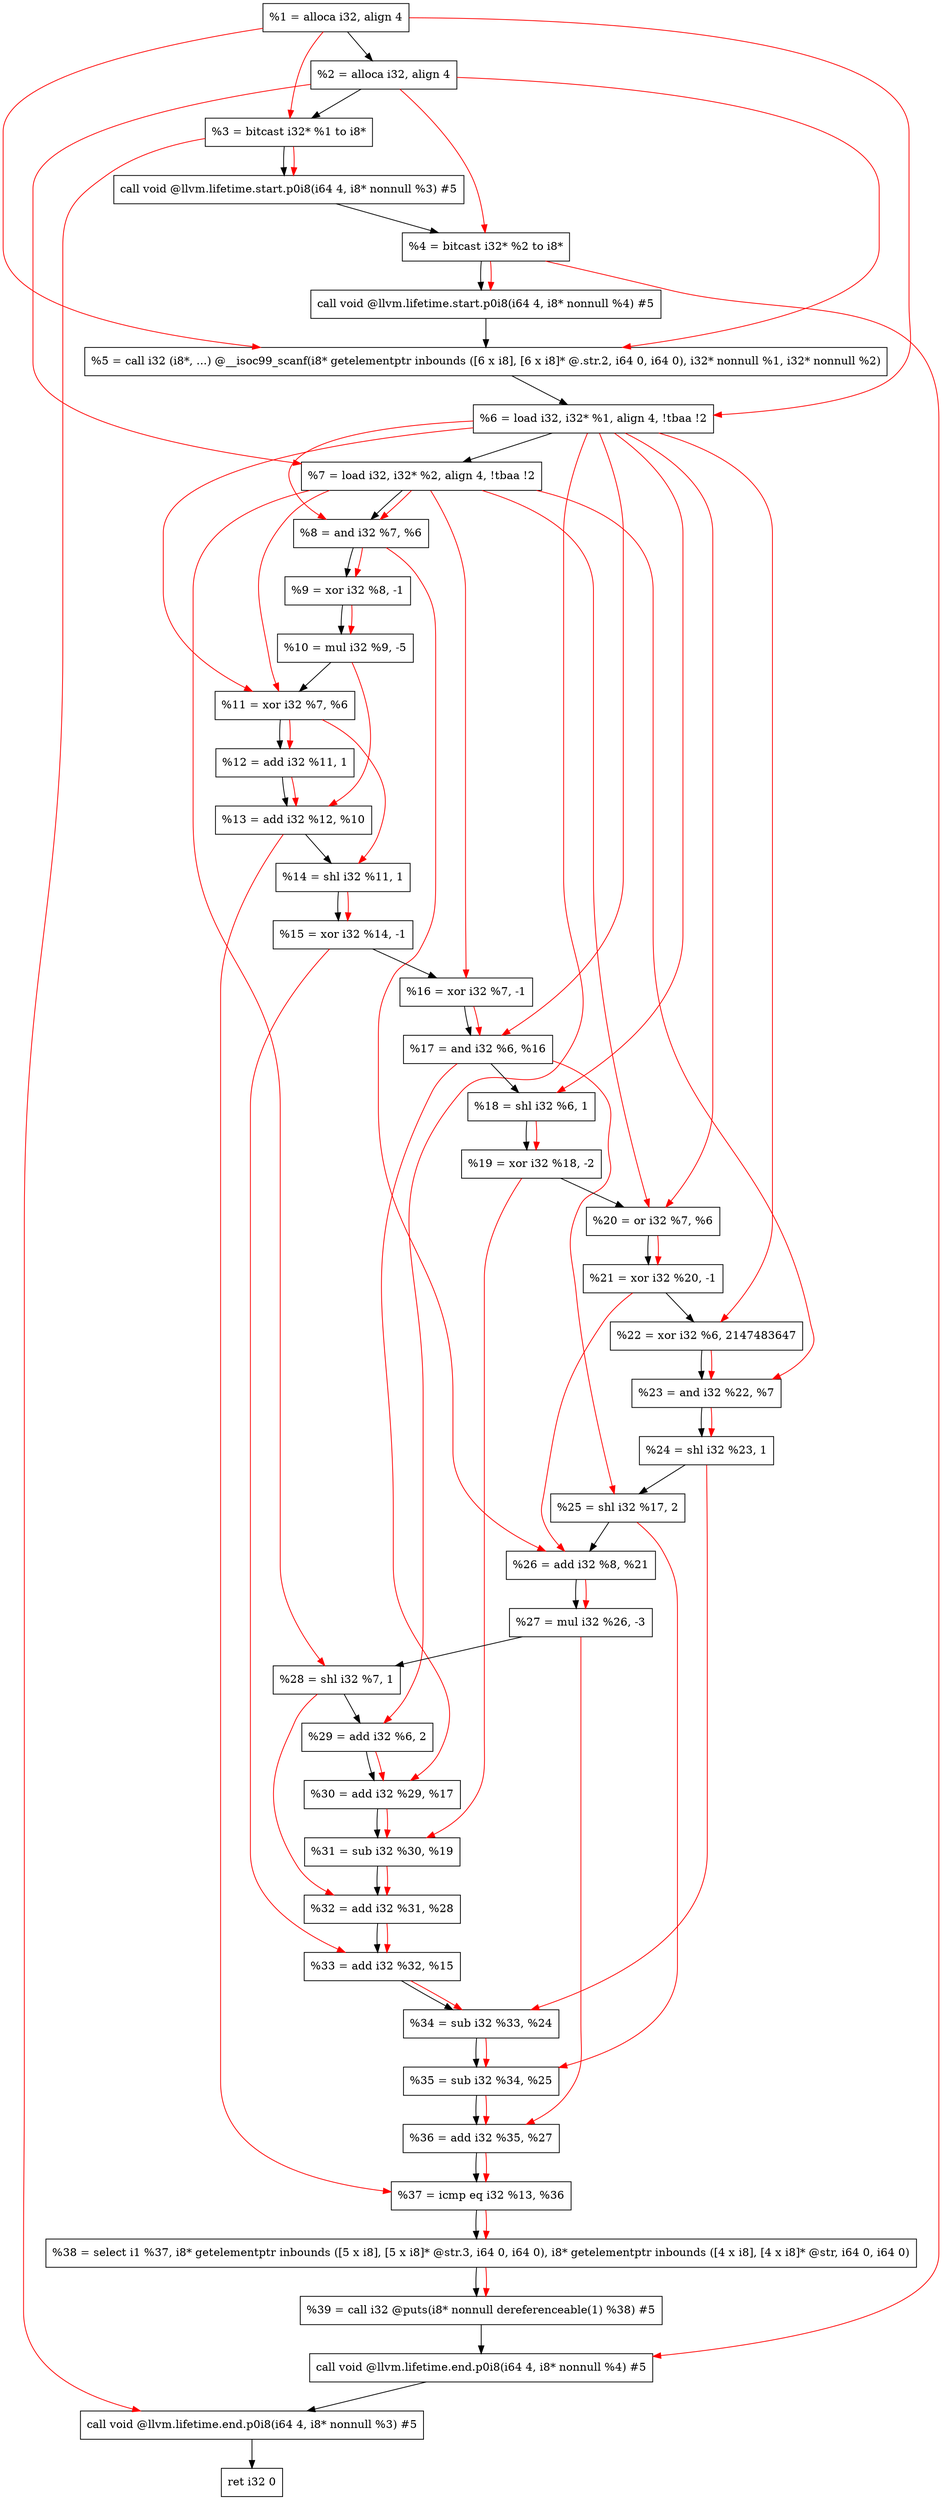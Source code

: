digraph "DFG for'main' function" {
	Node0x17613e8[shape=record, label="  %1 = alloca i32, align 4"];
	Node0x1761468[shape=record, label="  %2 = alloca i32, align 4"];
	Node0x17614f8[shape=record, label="  %3 = bitcast i32* %1 to i8*"];
	Node0x1761958[shape=record, label="  call void @llvm.lifetime.start.p0i8(i64 4, i8* nonnull %3) #5"];
	Node0x1761a38[shape=record, label="  %4 = bitcast i32* %2 to i8*"];
	Node0x1761b58[shape=record, label="  call void @llvm.lifetime.start.p0i8(i64 4, i8* nonnull %4) #5"];
	Node0x1761d90[shape=record, label="  %5 = call i32 (i8*, ...) @__isoc99_scanf(i8* getelementptr inbounds ([6 x i8], [6 x i8]* @.str.2, i64 0, i64 0), i32* nonnull %1, i32* nonnull %2)"];
	Node0x1761e48[shape=record, label="  %6 = load i32, i32* %1, align 4, !tbaa !2"];
	Node0x1762db8[shape=record, label="  %7 = load i32, i32* %2, align 4, !tbaa !2"];
	Node0x1763440[shape=record, label="  %8 = and i32 %7, %6"];
	Node0x17634b0[shape=record, label="  %9 = xor i32 %8, -1"];
	Node0x1763520[shape=record, label="  %10 = mul i32 %9, -5"];
	Node0x1763590[shape=record, label="  %11 = xor i32 %7, %6"];
	Node0x1763600[shape=record, label="  %12 = add i32 %11, 1"];
	Node0x1763670[shape=record, label="  %13 = add i32 %12, %10"];
	Node0x17636e0[shape=record, label="  %14 = shl i32 %11, 1"];
	Node0x1763750[shape=record, label="  %15 = xor i32 %14, -1"];
	Node0x17637c0[shape=record, label="  %16 = xor i32 %7, -1"];
	Node0x1763830[shape=record, label="  %17 = and i32 %6, %16"];
	Node0x17638a0[shape=record, label="  %18 = shl i32 %6, 1"];
	Node0x1763910[shape=record, label="  %19 = xor i32 %18, -2"];
	Node0x1763980[shape=record, label="  %20 = or i32 %7, %6"];
	Node0x17639f0[shape=record, label="  %21 = xor i32 %20, -1"];
	Node0x1763a60[shape=record, label="  %22 = xor i32 %6, 2147483647"];
	Node0x1763ad0[shape=record, label="  %23 = and i32 %22, %7"];
	Node0x1763b40[shape=record, label="  %24 = shl i32 %23, 1"];
	Node0x1763bb0[shape=record, label="  %25 = shl i32 %17, 2"];
	Node0x1763c20[shape=record, label="  %26 = add i32 %8, %21"];
	Node0x1763c90[shape=record, label="  %27 = mul i32 %26, -3"];
	Node0x1763d00[shape=record, label="  %28 = shl i32 %7, 1"];
	Node0x1763d70[shape=record, label="  %29 = add i32 %6, 2"];
	Node0x1763de0[shape=record, label="  %30 = add i32 %29, %17"];
	Node0x1763e50[shape=record, label="  %31 = sub i32 %30, %19"];
	Node0x1763ec0[shape=record, label="  %32 = add i32 %31, %28"];
	Node0x1763f30[shape=record, label="  %33 = add i32 %32, %15"];
	Node0x1763fa0[shape=record, label="  %34 = sub i32 %33, %24"];
	Node0x1764010[shape=record, label="  %35 = sub i32 %34, %25"];
	Node0x1764080[shape=record, label="  %36 = add i32 %35, %27"];
	Node0x17640f0[shape=record, label="  %37 = icmp eq i32 %13, %36"];
	Node0x17019d8[shape=record, label="  %38 = select i1 %37, i8* getelementptr inbounds ([5 x i8], [5 x i8]* @str.3, i64 0, i64 0), i8* getelementptr inbounds ([4 x i8], [4 x i8]* @str, i64 0, i64 0)"];
	Node0x1764180[shape=record, label="  %39 = call i32 @puts(i8* nonnull dereferenceable(1) %38) #5"];
	Node0x17643d8[shape=record, label="  call void @llvm.lifetime.end.p0i8(i64 4, i8* nonnull %4) #5"];
	Node0x1764538[shape=record, label="  call void @llvm.lifetime.end.p0i8(i64 4, i8* nonnull %3) #5"];
	Node0x17645f8[shape=record, label="  ret i32 0"];
	Node0x17613e8 -> Node0x1761468;
	Node0x1761468 -> Node0x17614f8;
	Node0x17614f8 -> Node0x1761958;
	Node0x1761958 -> Node0x1761a38;
	Node0x1761a38 -> Node0x1761b58;
	Node0x1761b58 -> Node0x1761d90;
	Node0x1761d90 -> Node0x1761e48;
	Node0x1761e48 -> Node0x1762db8;
	Node0x1762db8 -> Node0x1763440;
	Node0x1763440 -> Node0x17634b0;
	Node0x17634b0 -> Node0x1763520;
	Node0x1763520 -> Node0x1763590;
	Node0x1763590 -> Node0x1763600;
	Node0x1763600 -> Node0x1763670;
	Node0x1763670 -> Node0x17636e0;
	Node0x17636e0 -> Node0x1763750;
	Node0x1763750 -> Node0x17637c0;
	Node0x17637c0 -> Node0x1763830;
	Node0x1763830 -> Node0x17638a0;
	Node0x17638a0 -> Node0x1763910;
	Node0x1763910 -> Node0x1763980;
	Node0x1763980 -> Node0x17639f0;
	Node0x17639f0 -> Node0x1763a60;
	Node0x1763a60 -> Node0x1763ad0;
	Node0x1763ad0 -> Node0x1763b40;
	Node0x1763b40 -> Node0x1763bb0;
	Node0x1763bb0 -> Node0x1763c20;
	Node0x1763c20 -> Node0x1763c90;
	Node0x1763c90 -> Node0x1763d00;
	Node0x1763d00 -> Node0x1763d70;
	Node0x1763d70 -> Node0x1763de0;
	Node0x1763de0 -> Node0x1763e50;
	Node0x1763e50 -> Node0x1763ec0;
	Node0x1763ec0 -> Node0x1763f30;
	Node0x1763f30 -> Node0x1763fa0;
	Node0x1763fa0 -> Node0x1764010;
	Node0x1764010 -> Node0x1764080;
	Node0x1764080 -> Node0x17640f0;
	Node0x17640f0 -> Node0x17019d8;
	Node0x17019d8 -> Node0x1764180;
	Node0x1764180 -> Node0x17643d8;
	Node0x17643d8 -> Node0x1764538;
	Node0x1764538 -> Node0x17645f8;
edge [color=red]
	Node0x17613e8 -> Node0x17614f8;
	Node0x17614f8 -> Node0x1761958;
	Node0x1761468 -> Node0x1761a38;
	Node0x1761a38 -> Node0x1761b58;
	Node0x17613e8 -> Node0x1761d90;
	Node0x1761468 -> Node0x1761d90;
	Node0x17613e8 -> Node0x1761e48;
	Node0x1761468 -> Node0x1762db8;
	Node0x1762db8 -> Node0x1763440;
	Node0x1761e48 -> Node0x1763440;
	Node0x1763440 -> Node0x17634b0;
	Node0x17634b0 -> Node0x1763520;
	Node0x1762db8 -> Node0x1763590;
	Node0x1761e48 -> Node0x1763590;
	Node0x1763590 -> Node0x1763600;
	Node0x1763600 -> Node0x1763670;
	Node0x1763520 -> Node0x1763670;
	Node0x1763590 -> Node0x17636e0;
	Node0x17636e0 -> Node0x1763750;
	Node0x1762db8 -> Node0x17637c0;
	Node0x1761e48 -> Node0x1763830;
	Node0x17637c0 -> Node0x1763830;
	Node0x1761e48 -> Node0x17638a0;
	Node0x17638a0 -> Node0x1763910;
	Node0x1762db8 -> Node0x1763980;
	Node0x1761e48 -> Node0x1763980;
	Node0x1763980 -> Node0x17639f0;
	Node0x1761e48 -> Node0x1763a60;
	Node0x1763a60 -> Node0x1763ad0;
	Node0x1762db8 -> Node0x1763ad0;
	Node0x1763ad0 -> Node0x1763b40;
	Node0x1763830 -> Node0x1763bb0;
	Node0x1763440 -> Node0x1763c20;
	Node0x17639f0 -> Node0x1763c20;
	Node0x1763c20 -> Node0x1763c90;
	Node0x1762db8 -> Node0x1763d00;
	Node0x1761e48 -> Node0x1763d70;
	Node0x1763d70 -> Node0x1763de0;
	Node0x1763830 -> Node0x1763de0;
	Node0x1763de0 -> Node0x1763e50;
	Node0x1763910 -> Node0x1763e50;
	Node0x1763e50 -> Node0x1763ec0;
	Node0x1763d00 -> Node0x1763ec0;
	Node0x1763ec0 -> Node0x1763f30;
	Node0x1763750 -> Node0x1763f30;
	Node0x1763f30 -> Node0x1763fa0;
	Node0x1763b40 -> Node0x1763fa0;
	Node0x1763fa0 -> Node0x1764010;
	Node0x1763bb0 -> Node0x1764010;
	Node0x1764010 -> Node0x1764080;
	Node0x1763c90 -> Node0x1764080;
	Node0x1763670 -> Node0x17640f0;
	Node0x1764080 -> Node0x17640f0;
	Node0x17640f0 -> Node0x17019d8;
	Node0x17019d8 -> Node0x1764180;
	Node0x1761a38 -> Node0x17643d8;
	Node0x17614f8 -> Node0x1764538;
}
